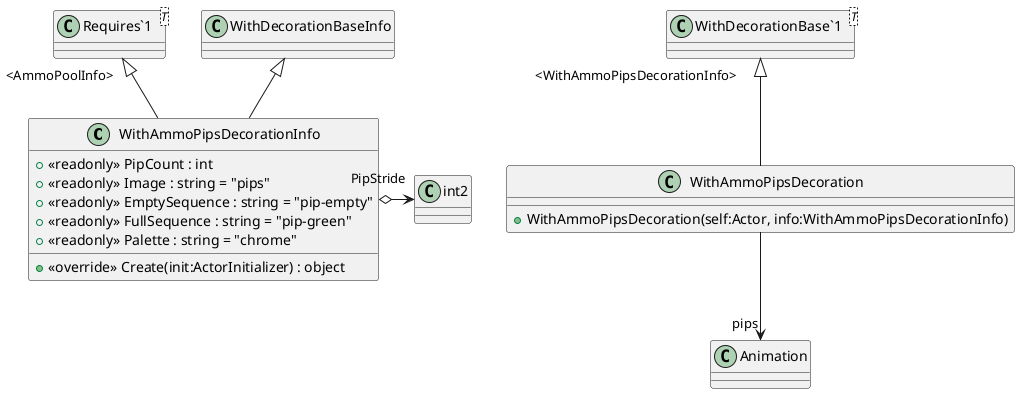 @startuml
class WithAmmoPipsDecorationInfo {
    + <<readonly>> PipCount : int
    + <<readonly>> Image : string = "pips"
    + <<readonly>> EmptySequence : string = "pip-empty"
    + <<readonly>> FullSequence : string = "pip-green"
    + <<readonly>> Palette : string = "chrome"
    + <<override>> Create(init:ActorInitializer) : object
}
class WithAmmoPipsDecoration {
    + WithAmmoPipsDecoration(self:Actor, info:WithAmmoPipsDecorationInfo)
}
class "Requires`1"<T> {
}
class "WithDecorationBase`1"<T> {
}
WithDecorationBaseInfo <|-- WithAmmoPipsDecorationInfo
"Requires`1" "<AmmoPoolInfo>" <|-- WithAmmoPipsDecorationInfo
WithAmmoPipsDecorationInfo o-> "PipStride" int2
"WithDecorationBase`1" "<WithAmmoPipsDecorationInfo>" <|-- WithAmmoPipsDecoration
WithAmmoPipsDecoration --> "pips" Animation
@enduml
